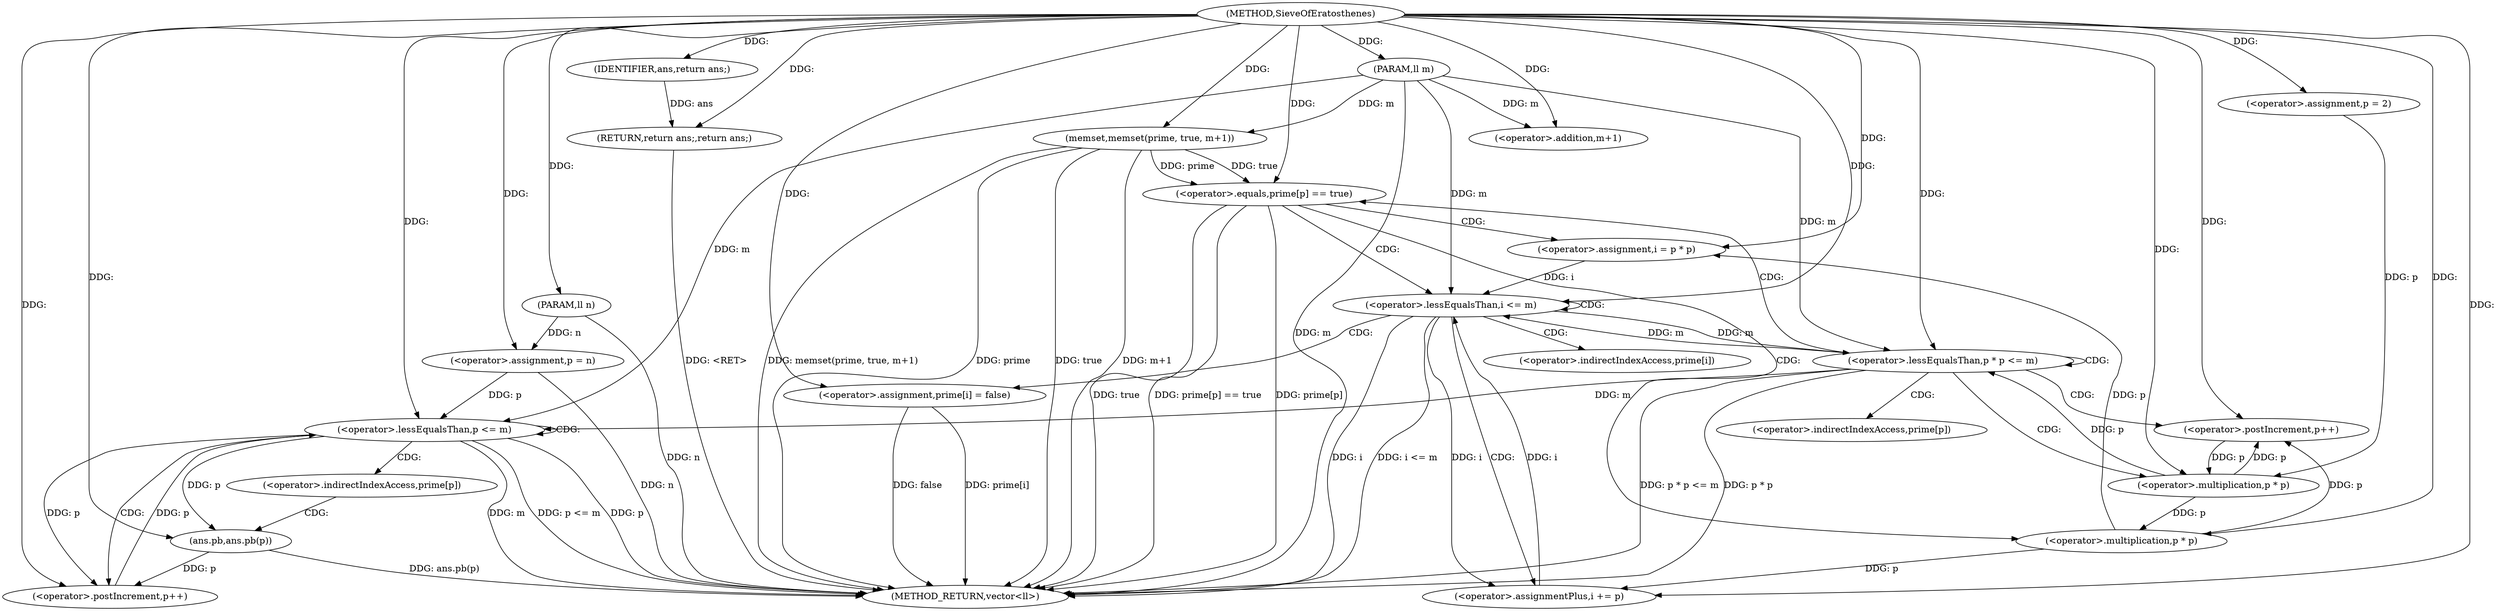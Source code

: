 digraph "SieveOfEratosthenes" {  
"1000149" [label = "(METHOD,SieveOfEratosthenes)" ]
"1000219" [label = "(METHOD_RETURN,vector<ll>)" ]
"1000150" [label = "(PARAM,ll n)" ]
"1000151" [label = "(PARAM,ll m)" ]
"1000155" [label = "(memset,memset(prime, true, m+1))" ]
"1000217" [label = "(RETURN,return ans;,return ans;)" ]
"1000163" [label = "(<operator>.assignment,p = 2)" ]
"1000166" [label = "(<operator>.lessEqualsThan,p * p <= m)" ]
"1000171" [label = "(<operator>.postIncrement,p++)" ]
"1000201" [label = "(<operator>.assignment,p = n)" ]
"1000204" [label = "(<operator>.lessEqualsThan,p <= m)" ]
"1000207" [label = "(<operator>.postIncrement,p++)" ]
"1000218" [label = "(IDENTIFIER,ans,return ans;)" ]
"1000158" [label = "(<operator>.addition,m+1)" ]
"1000167" [label = "(<operator>.multiplication,p * p)" ]
"1000175" [label = "(<operator>.equals,prime[p] == true)" ]
"1000215" [label = "(ans.pb,ans.pb(p))" ]
"1000183" [label = "(<operator>.assignment,i = p * p)" ]
"1000188" [label = "(<operator>.lessEqualsThan,i <= m)" ]
"1000191" [label = "(<operator>.assignmentPlus,i += p)" ]
"1000194" [label = "(<operator>.assignment,prime[i] = false)" ]
"1000185" [label = "(<operator>.multiplication,p * p)" ]
"1000211" [label = "(<operator>.indirectIndexAccess,prime[p])" ]
"1000176" [label = "(<operator>.indirectIndexAccess,prime[p])" ]
"1000195" [label = "(<operator>.indirectIndexAccess,prime[i])" ]
  "1000217" -> "1000219"  [ label = "DDG: <RET>"] 
  "1000150" -> "1000219"  [ label = "DDG: n"] 
  "1000151" -> "1000219"  [ label = "DDG: m"] 
  "1000155" -> "1000219"  [ label = "DDG: prime"] 
  "1000155" -> "1000219"  [ label = "DDG: true"] 
  "1000155" -> "1000219"  [ label = "DDG: m+1"] 
  "1000155" -> "1000219"  [ label = "DDG: memset(prime, true, m+1)"] 
  "1000166" -> "1000219"  [ label = "DDG: p * p"] 
  "1000166" -> "1000219"  [ label = "DDG: p * p <= m"] 
  "1000201" -> "1000219"  [ label = "DDG: n"] 
  "1000204" -> "1000219"  [ label = "DDG: p"] 
  "1000204" -> "1000219"  [ label = "DDG: m"] 
  "1000204" -> "1000219"  [ label = "DDG: p <= m"] 
  "1000215" -> "1000219"  [ label = "DDG: ans.pb(p)"] 
  "1000175" -> "1000219"  [ label = "DDG: prime[p]"] 
  "1000175" -> "1000219"  [ label = "DDG: true"] 
  "1000175" -> "1000219"  [ label = "DDG: prime[p] == true"] 
  "1000188" -> "1000219"  [ label = "DDG: i"] 
  "1000188" -> "1000219"  [ label = "DDG: i <= m"] 
  "1000194" -> "1000219"  [ label = "DDG: prime[i]"] 
  "1000194" -> "1000219"  [ label = "DDG: false"] 
  "1000149" -> "1000150"  [ label = "DDG: "] 
  "1000149" -> "1000151"  [ label = "DDG: "] 
  "1000218" -> "1000217"  [ label = "DDG: ans"] 
  "1000149" -> "1000217"  [ label = "DDG: "] 
  "1000149" -> "1000155"  [ label = "DDG: "] 
  "1000151" -> "1000155"  [ label = "DDG: m"] 
  "1000149" -> "1000163"  [ label = "DDG: "] 
  "1000150" -> "1000201"  [ label = "DDG: n"] 
  "1000149" -> "1000201"  [ label = "DDG: "] 
  "1000149" -> "1000218"  [ label = "DDG: "] 
  "1000151" -> "1000158"  [ label = "DDG: m"] 
  "1000149" -> "1000158"  [ label = "DDG: "] 
  "1000167" -> "1000166"  [ label = "DDG: p"] 
  "1000188" -> "1000166"  [ label = "DDG: m"] 
  "1000151" -> "1000166"  [ label = "DDG: m"] 
  "1000149" -> "1000166"  [ label = "DDG: "] 
  "1000167" -> "1000171"  [ label = "DDG: p"] 
  "1000185" -> "1000171"  [ label = "DDG: p"] 
  "1000149" -> "1000171"  [ label = "DDG: "] 
  "1000201" -> "1000204"  [ label = "DDG: p"] 
  "1000207" -> "1000204"  [ label = "DDG: p"] 
  "1000149" -> "1000204"  [ label = "DDG: "] 
  "1000166" -> "1000204"  [ label = "DDG: m"] 
  "1000151" -> "1000204"  [ label = "DDG: m"] 
  "1000204" -> "1000207"  [ label = "DDG: p"] 
  "1000215" -> "1000207"  [ label = "DDG: p"] 
  "1000149" -> "1000207"  [ label = "DDG: "] 
  "1000163" -> "1000167"  [ label = "DDG: p"] 
  "1000171" -> "1000167"  [ label = "DDG: p"] 
  "1000149" -> "1000167"  [ label = "DDG: "] 
  "1000155" -> "1000175"  [ label = "DDG: prime"] 
  "1000155" -> "1000175"  [ label = "DDG: true"] 
  "1000149" -> "1000175"  [ label = "DDG: "] 
  "1000185" -> "1000183"  [ label = "DDG: p"] 
  "1000185" -> "1000191"  [ label = "DDG: p"] 
  "1000149" -> "1000191"  [ label = "DDG: "] 
  "1000149" -> "1000194"  [ label = "DDG: "] 
  "1000204" -> "1000215"  [ label = "DDG: p"] 
  "1000149" -> "1000215"  [ label = "DDG: "] 
  "1000149" -> "1000183"  [ label = "DDG: "] 
  "1000183" -> "1000188"  [ label = "DDG: i"] 
  "1000191" -> "1000188"  [ label = "DDG: i"] 
  "1000149" -> "1000188"  [ label = "DDG: "] 
  "1000166" -> "1000188"  [ label = "DDG: m"] 
  "1000151" -> "1000188"  [ label = "DDG: m"] 
  "1000188" -> "1000191"  [ label = "DDG: i"] 
  "1000167" -> "1000185"  [ label = "DDG: p"] 
  "1000149" -> "1000185"  [ label = "DDG: "] 
  "1000166" -> "1000167"  [ label = "CDG: "] 
  "1000166" -> "1000175"  [ label = "CDG: "] 
  "1000166" -> "1000171"  [ label = "CDG: "] 
  "1000166" -> "1000166"  [ label = "CDG: "] 
  "1000166" -> "1000176"  [ label = "CDG: "] 
  "1000204" -> "1000211"  [ label = "CDG: "] 
  "1000204" -> "1000207"  [ label = "CDG: "] 
  "1000204" -> "1000204"  [ label = "CDG: "] 
  "1000175" -> "1000188"  [ label = "CDG: "] 
  "1000175" -> "1000183"  [ label = "CDG: "] 
  "1000175" -> "1000185"  [ label = "CDG: "] 
  "1000211" -> "1000215"  [ label = "CDG: "] 
  "1000188" -> "1000188"  [ label = "CDG: "] 
  "1000188" -> "1000191"  [ label = "CDG: "] 
  "1000188" -> "1000195"  [ label = "CDG: "] 
  "1000188" -> "1000194"  [ label = "CDG: "] 
}
